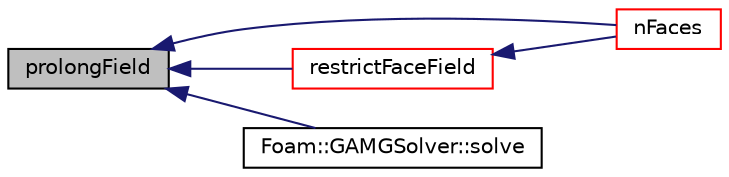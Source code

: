 digraph "prolongField"
{
  bgcolor="transparent";
  edge [fontname="Helvetica",fontsize="10",labelfontname="Helvetica",labelfontsize="10"];
  node [fontname="Helvetica",fontsize="10",shape=record];
  rankdir="LR";
  Node1 [label="prolongField",height=0.2,width=0.4,color="black", fillcolor="grey75", style="filled", fontcolor="black"];
  Node1 -> Node2 [dir="back",color="midnightblue",fontsize="10",style="solid",fontname="Helvetica"];
  Node2 [label="nFaces",height=0.2,width=0.4,color="red",URL="$a00898.html#a64266c9f76e5e5617ce6cd0461af5954",tooltip="Return number of coarse faces (before processor agglomeration) "];
  Node1 -> Node3 [dir="back",color="midnightblue",fontsize="10",style="solid",fontname="Helvetica"];
  Node3 [label="restrictFaceField",height=0.2,width=0.4,color="red",URL="$a00898.html#a82e6823bff41fedcb6ff7f4839509434",tooltip="Restrict (integrate by summation) face field. "];
  Node3 -> Node2 [dir="back",color="midnightblue",fontsize="10",style="solid",fontname="Helvetica"];
  Node1 -> Node4 [dir="back",color="midnightblue",fontsize="10",style="solid",fontname="Helvetica"];
  Node4 [label="Foam::GAMGSolver::solve",height=0.2,width=0.4,color="black",URL="$a00903.html#a67060ce780f6992862e39b0d82c37aa0",tooltip="Solve. "];
}
